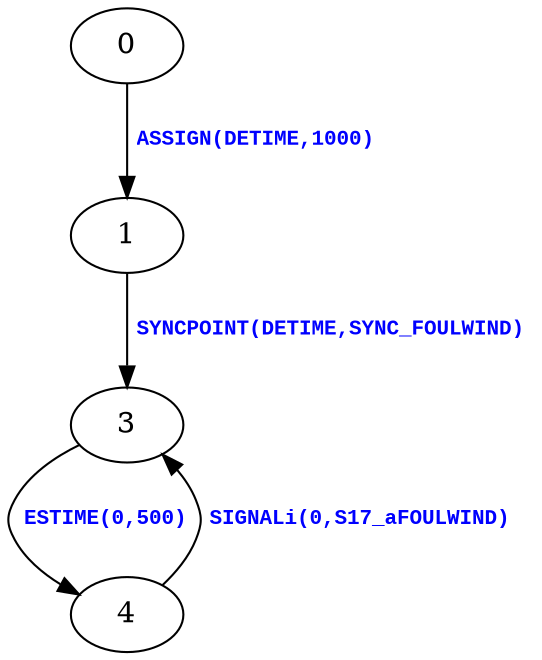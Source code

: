 digraph {
 node [shape=oval];
"0" -> "1"[fontcolor=blue, label=< <table border="0"><tr><td><font face="Courier New" point-size="10"><b>ASSIGN(DETIME,1000)<br align="left"/></b></font></td></tr>
</table>>];
"1" -> "3"[fontcolor=blue, label=< <table border="0"><tr><td><font face="Courier New" point-size="10"><b>SYNCPOINT(DETIME,SYNC_FOULWIND)<br align="left"/></b></font></td></tr>
</table>>];
"3" -> "4"[fontcolor=blue, label=< <table border="0"><tr><td><font face="Courier New" point-size="10"><b>ESTIME(0,500)<br align="left"/></b></font></td></tr>
</table>>];
"4" -> "3"[fontcolor=blue, label=< <table border="0"><tr><td><font face="Courier New" point-size="10"><b>SIGNALi(0,S17_aFOULWIND)<br align="left"/></b></font></td></tr>
</table>>];
}

